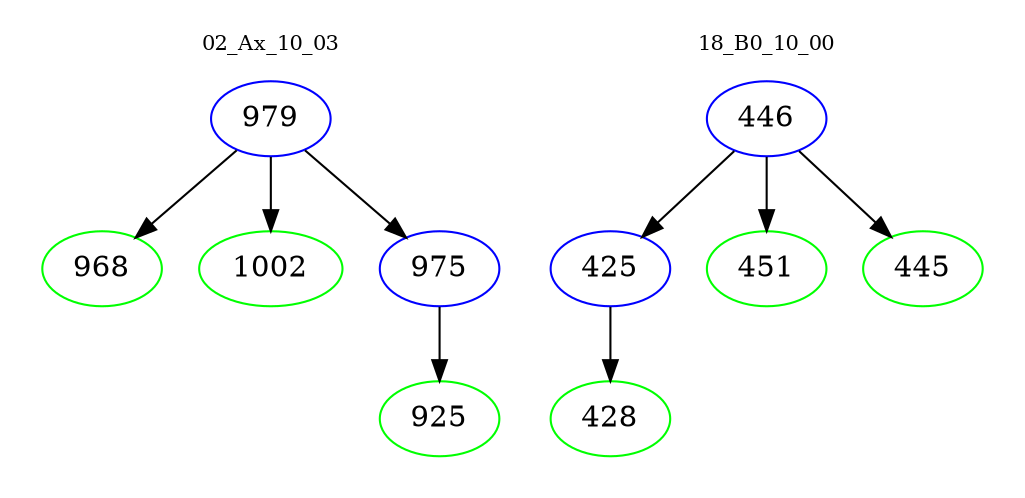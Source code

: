 digraph{
subgraph cluster_0 {
color = white
label = "02_Ax_10_03";
fontsize=10;
T0_979 [label="979", color="blue"]
T0_979 -> T0_968 [color="black"]
T0_968 [label="968", color="green"]
T0_979 -> T0_1002 [color="black"]
T0_1002 [label="1002", color="green"]
T0_979 -> T0_975 [color="black"]
T0_975 [label="975", color="blue"]
T0_975 -> T0_925 [color="black"]
T0_925 [label="925", color="green"]
}
subgraph cluster_1 {
color = white
label = "18_B0_10_00";
fontsize=10;
T1_446 [label="446", color="blue"]
T1_446 -> T1_425 [color="black"]
T1_425 [label="425", color="blue"]
T1_425 -> T1_428 [color="black"]
T1_428 [label="428", color="green"]
T1_446 -> T1_451 [color="black"]
T1_451 [label="451", color="green"]
T1_446 -> T1_445 [color="black"]
T1_445 [label="445", color="green"]
}
}

